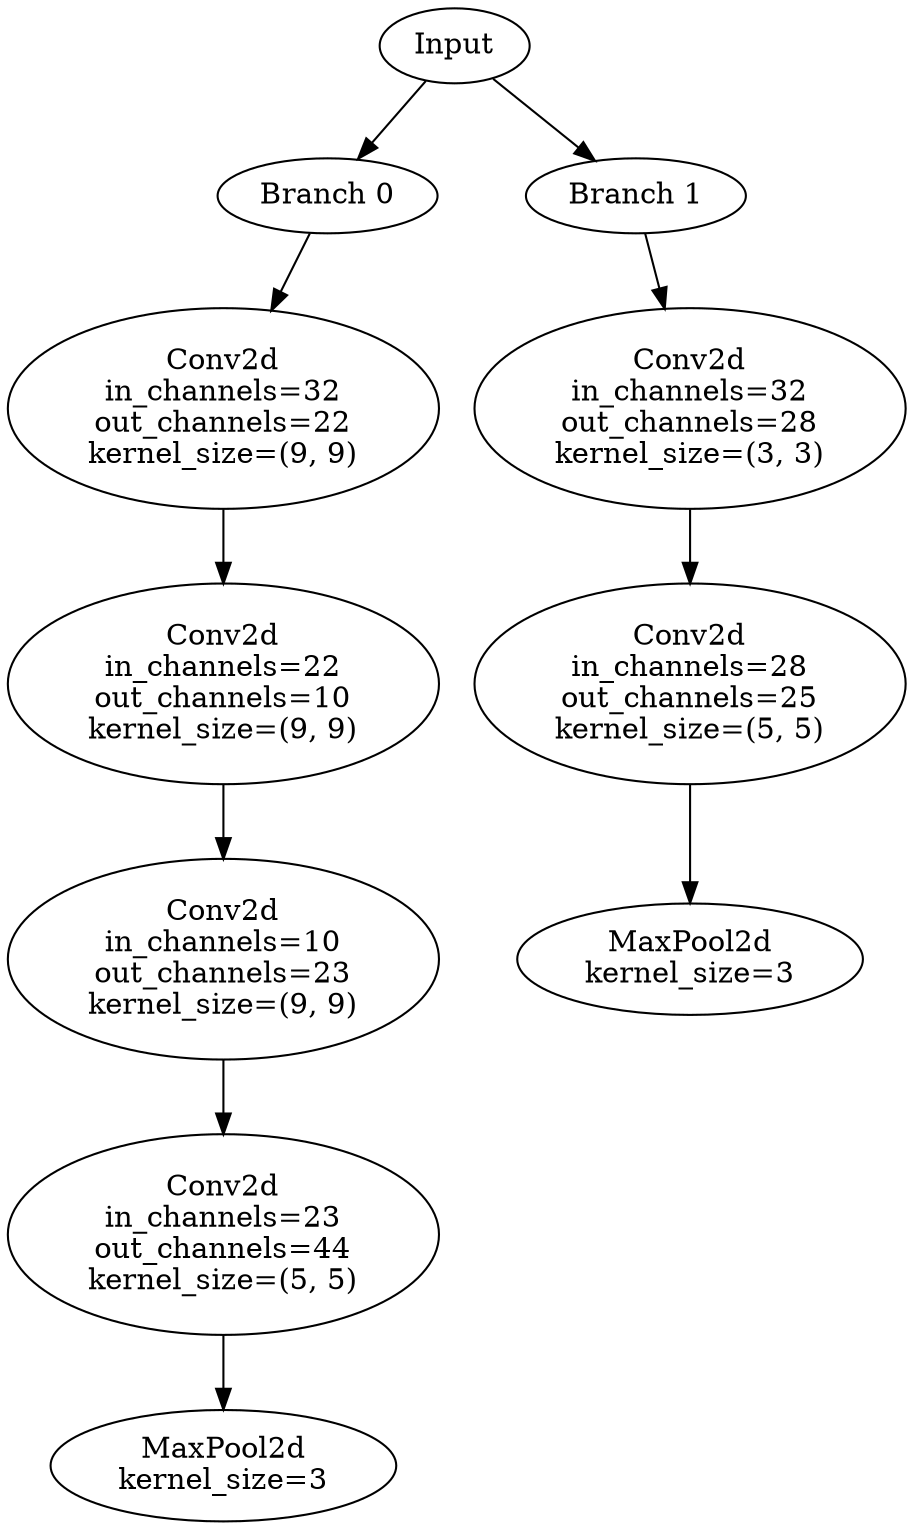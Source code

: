 // Inception Module - Coral 44
digraph {
	Input [label=Input]
	Branch_0 [label="Branch 0"]
	Input -> Branch_0
	Branch_0_Layer_0 [label="Conv2d
in_channels=32
out_channels=22
kernel_size=(9, 9)"]
	Branch_0 -> Branch_0_Layer_0
	Branch_0_Layer_1 [label="Conv2d
in_channels=22
out_channels=10
kernel_size=(9, 9)"]
	Branch_0_Layer_0 -> Branch_0_Layer_1
	Branch_0_Layer_2 [label="Conv2d
in_channels=10
out_channels=23
kernel_size=(9, 9)"]
	Branch_0_Layer_1 -> Branch_0_Layer_2
	Branch_0_Layer_3 [label="Conv2d
in_channels=23
out_channels=44
kernel_size=(5, 5)"]
	Branch_0_Layer_2 -> Branch_0_Layer_3
	Branch_0_Layer_4 [label="MaxPool2d
kernel_size=3"]
	Branch_0_Layer_3 -> Branch_0_Layer_4
	Branch_1 [label="Branch 1"]
	Input -> Branch_1
	Branch_1_Layer_0 [label="Conv2d
in_channels=32
out_channels=28
kernel_size=(3, 3)"]
	Branch_1 -> Branch_1_Layer_0
	Branch_1_Layer_1 [label="Conv2d
in_channels=28
out_channels=25
kernel_size=(5, 5)"]
	Branch_1_Layer_0 -> Branch_1_Layer_1
	Branch_1_Layer_2 [label="MaxPool2d
kernel_size=3"]
	Branch_1_Layer_1 -> Branch_1_Layer_2
}
